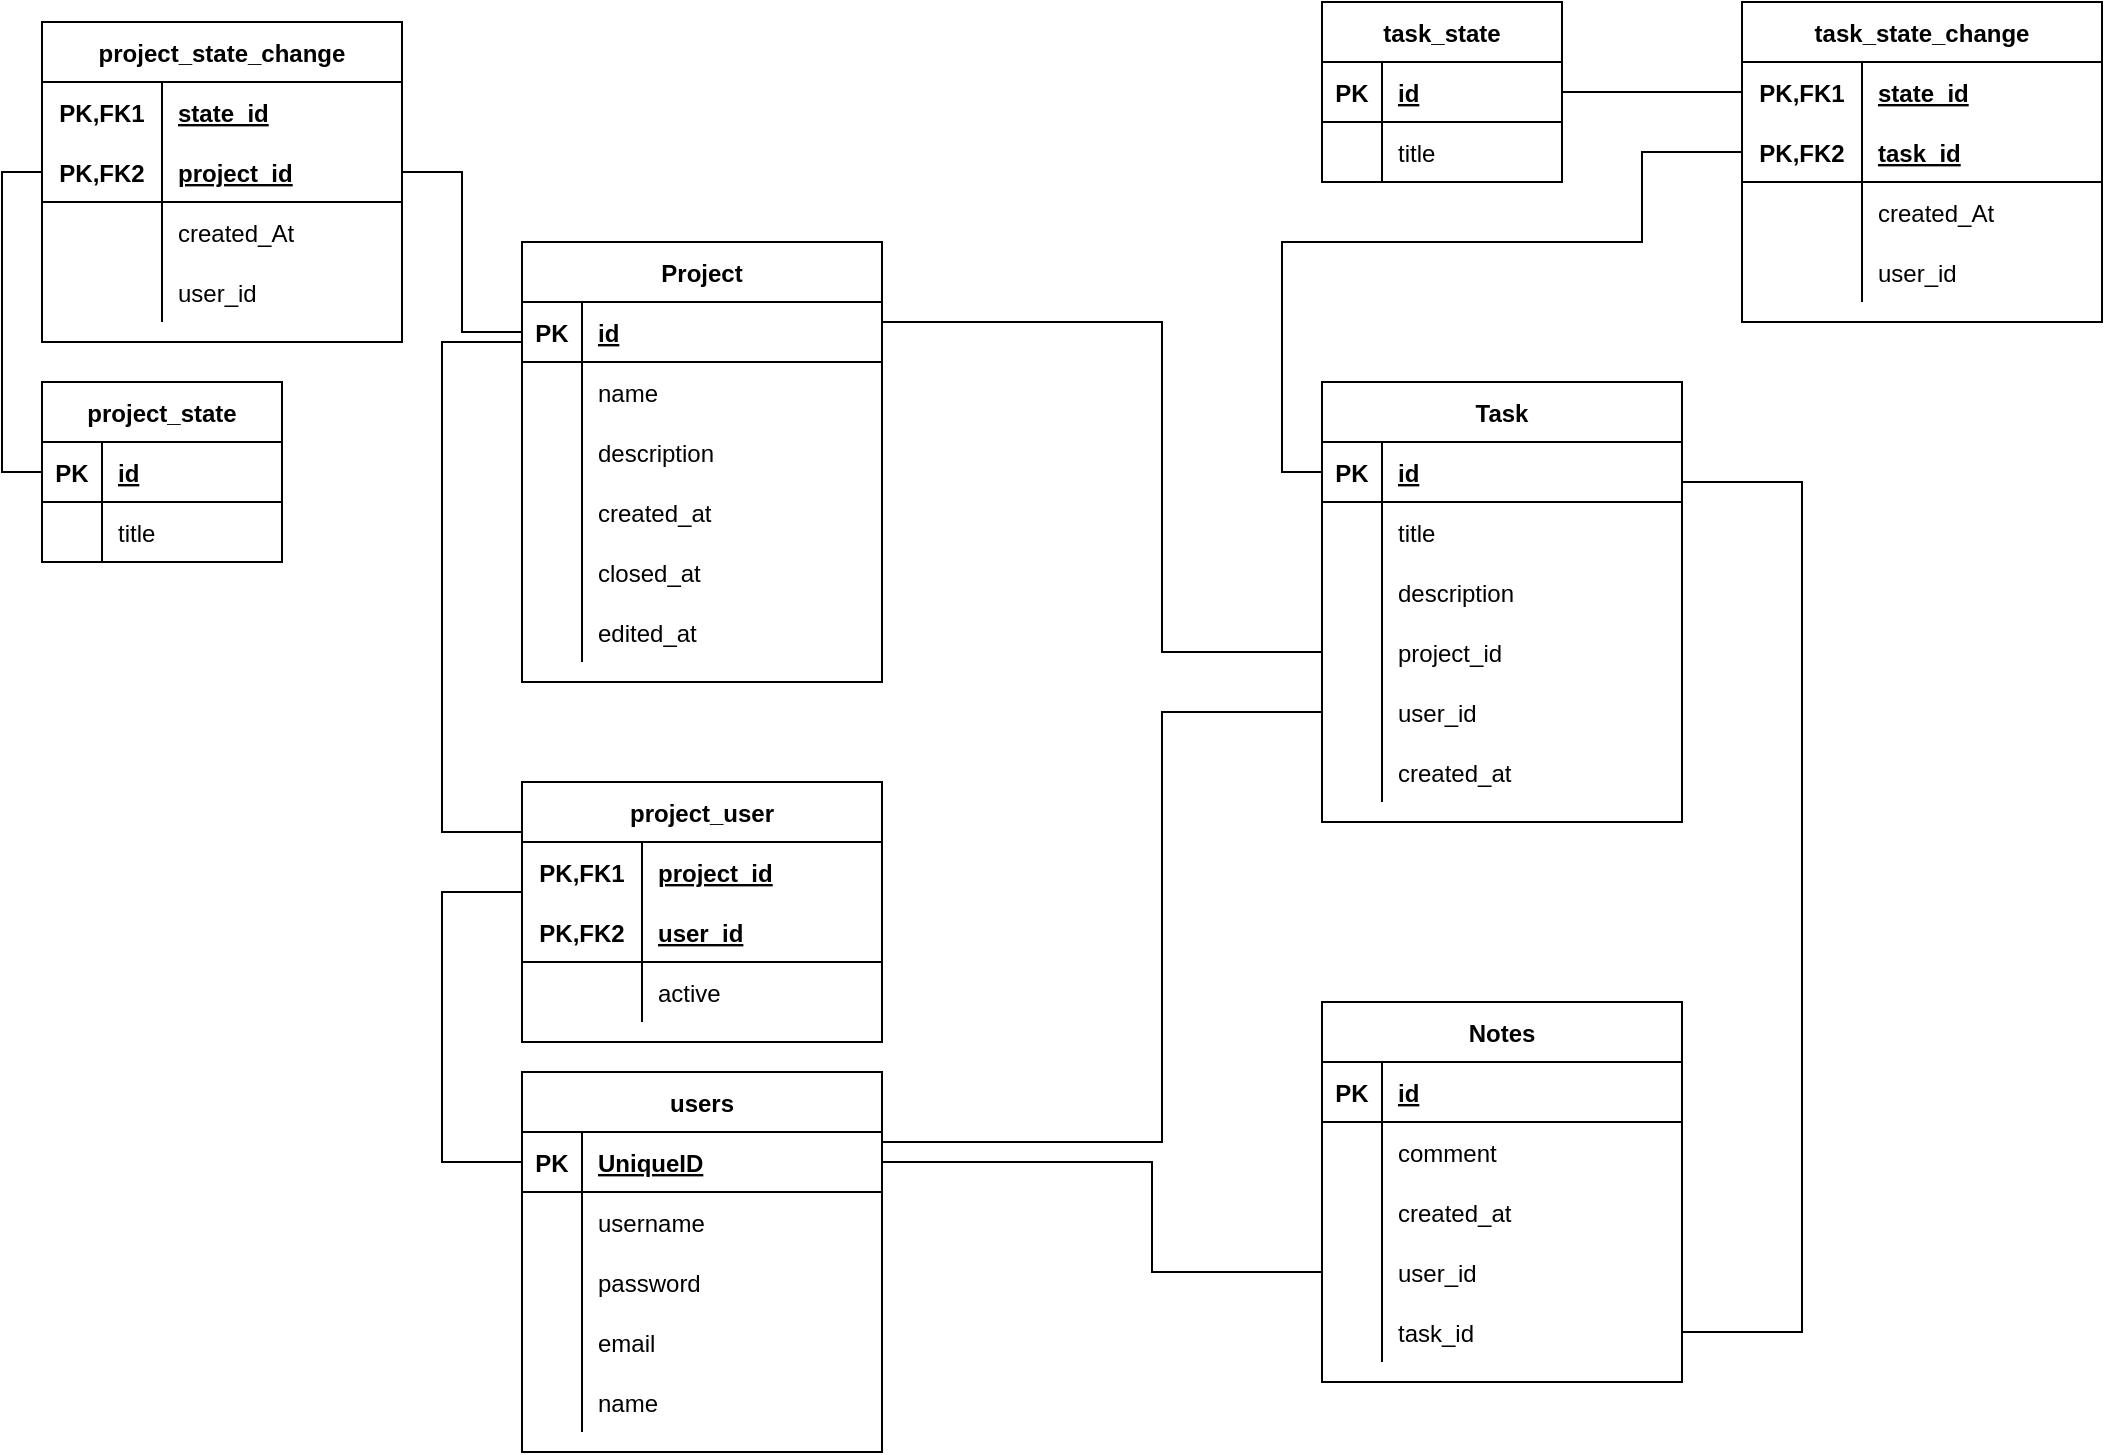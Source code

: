 <mxfile version="16.5.6" type="device"><diagram name="Page-1" id="e56a1550-8fbb-45ad-956c-1786394a9013"><mxGraphModel dx="868" dy="426" grid="1" gridSize="10" guides="1" tooltips="1" connect="1" arrows="1" fold="1" page="1" pageScale="1" pageWidth="1100" pageHeight="850" background="none" math="0" shadow="0"><root><mxCell id="0"/><mxCell id="1" parent="0"/><mxCell id="XVaMy9QMcGKkg1xLEDXg-79" style="edgeStyle=orthogonalEdgeStyle;rounded=0;orthogonalLoop=1;jettySize=auto;html=1;exitX=1;exitY=0.25;exitDx=0;exitDy=0;entryX=1;entryY=0.5;entryDx=0;entryDy=0;endArrow=none;endFill=0;" parent="1" source="XVaMy9QMcGKkg1xLEDXg-10" target="XVaMy9QMcGKkg1xLEDXg-57" edge="1"><mxGeometry relative="1" as="geometry"><Array as="points"><mxPoint x="860" y="250"/><mxPoint x="920" y="250"/><mxPoint x="920" y="675"/></Array></mxGeometry></mxCell><mxCell id="XVaMy9QMcGKkg1xLEDXg-10" value="Task" style="shape=table;startSize=30;container=1;collapsible=1;childLayout=tableLayout;fixedRows=1;rowLines=0;fontStyle=1;align=center;resizeLast=1;" parent="1" vertex="1"><mxGeometry x="680" y="200" width="180" height="220" as="geometry"/></mxCell><mxCell id="XVaMy9QMcGKkg1xLEDXg-11" value="" style="shape=tableRow;horizontal=0;startSize=0;swimlaneHead=0;swimlaneBody=0;fillColor=none;collapsible=0;dropTarget=0;points=[[0,0.5],[1,0.5]];portConstraint=eastwest;top=0;left=0;right=0;bottom=1;" parent="XVaMy9QMcGKkg1xLEDXg-10" vertex="1"><mxGeometry y="30" width="180" height="30" as="geometry"/></mxCell><mxCell id="XVaMy9QMcGKkg1xLEDXg-12" value="PK" style="shape=partialRectangle;connectable=0;fillColor=none;top=0;left=0;bottom=0;right=0;fontStyle=1;overflow=hidden;" parent="XVaMy9QMcGKkg1xLEDXg-11" vertex="1"><mxGeometry width="30" height="30" as="geometry"><mxRectangle width="30" height="30" as="alternateBounds"/></mxGeometry></mxCell><mxCell id="XVaMy9QMcGKkg1xLEDXg-13" value="id" style="shape=partialRectangle;connectable=0;fillColor=none;top=0;left=0;bottom=0;right=0;align=left;spacingLeft=6;fontStyle=5;overflow=hidden;" parent="XVaMy9QMcGKkg1xLEDXg-11" vertex="1"><mxGeometry x="30" width="150" height="30" as="geometry"><mxRectangle width="150" height="30" as="alternateBounds"/></mxGeometry></mxCell><mxCell id="XVaMy9QMcGKkg1xLEDXg-14" value="" style="shape=tableRow;horizontal=0;startSize=0;swimlaneHead=0;swimlaneBody=0;fillColor=none;collapsible=0;dropTarget=0;points=[[0,0.5],[1,0.5]];portConstraint=eastwest;top=0;left=0;right=0;bottom=0;" parent="XVaMy9QMcGKkg1xLEDXg-10" vertex="1"><mxGeometry y="60" width="180" height="30" as="geometry"/></mxCell><mxCell id="XVaMy9QMcGKkg1xLEDXg-15" value="" style="shape=partialRectangle;connectable=0;fillColor=none;top=0;left=0;bottom=0;right=0;editable=1;overflow=hidden;" parent="XVaMy9QMcGKkg1xLEDXg-14" vertex="1"><mxGeometry width="30" height="30" as="geometry"><mxRectangle width="30" height="30" as="alternateBounds"/></mxGeometry></mxCell><mxCell id="XVaMy9QMcGKkg1xLEDXg-16" value="title" style="shape=partialRectangle;connectable=0;fillColor=none;top=0;left=0;bottom=0;right=0;align=left;spacingLeft=6;overflow=hidden;" parent="XVaMy9QMcGKkg1xLEDXg-14" vertex="1"><mxGeometry x="30" width="150" height="30" as="geometry"><mxRectangle width="150" height="30" as="alternateBounds"/></mxGeometry></mxCell><mxCell id="XVaMy9QMcGKkg1xLEDXg-17" value="" style="shape=tableRow;horizontal=0;startSize=0;swimlaneHead=0;swimlaneBody=0;fillColor=none;collapsible=0;dropTarget=0;points=[[0,0.5],[1,0.5]];portConstraint=eastwest;top=0;left=0;right=0;bottom=0;" parent="XVaMy9QMcGKkg1xLEDXg-10" vertex="1"><mxGeometry y="90" width="180" height="30" as="geometry"/></mxCell><mxCell id="XVaMy9QMcGKkg1xLEDXg-18" value="" style="shape=partialRectangle;connectable=0;fillColor=none;top=0;left=0;bottom=0;right=0;editable=1;overflow=hidden;" parent="XVaMy9QMcGKkg1xLEDXg-17" vertex="1"><mxGeometry width="30" height="30" as="geometry"><mxRectangle width="30" height="30" as="alternateBounds"/></mxGeometry></mxCell><mxCell id="XVaMy9QMcGKkg1xLEDXg-19" value="description" style="shape=partialRectangle;connectable=0;fillColor=none;top=0;left=0;bottom=0;right=0;align=left;spacingLeft=6;overflow=hidden;" parent="XVaMy9QMcGKkg1xLEDXg-17" vertex="1"><mxGeometry x="30" width="150" height="30" as="geometry"><mxRectangle width="150" height="30" as="alternateBounds"/></mxGeometry></mxCell><mxCell id="XVaMy9QMcGKkg1xLEDXg-98" value="" style="shape=tableRow;horizontal=0;startSize=0;swimlaneHead=0;swimlaneBody=0;fillColor=none;collapsible=0;dropTarget=0;points=[[0,0.5],[1,0.5]];portConstraint=eastwest;top=0;left=0;right=0;bottom=0;" parent="XVaMy9QMcGKkg1xLEDXg-10" vertex="1"><mxGeometry y="120" width="180" height="30" as="geometry"/></mxCell><mxCell id="XVaMy9QMcGKkg1xLEDXg-99" value="" style="shape=partialRectangle;connectable=0;fillColor=none;top=0;left=0;bottom=0;right=0;editable=1;overflow=hidden;" parent="XVaMy9QMcGKkg1xLEDXg-98" vertex="1"><mxGeometry width="30" height="30" as="geometry"><mxRectangle width="30" height="30" as="alternateBounds"/></mxGeometry></mxCell><mxCell id="XVaMy9QMcGKkg1xLEDXg-100" value="project_id" style="shape=partialRectangle;connectable=0;fillColor=none;top=0;left=0;bottom=0;right=0;align=left;spacingLeft=6;overflow=hidden;" parent="XVaMy9QMcGKkg1xLEDXg-98" vertex="1"><mxGeometry x="30" width="150" height="30" as="geometry"><mxRectangle width="150" height="30" as="alternateBounds"/></mxGeometry></mxCell><mxCell id="XVaMy9QMcGKkg1xLEDXg-23" value="" style="shape=tableRow;horizontal=0;startSize=0;swimlaneHead=0;swimlaneBody=0;fillColor=none;collapsible=0;dropTarget=0;points=[[0,0.5],[1,0.5]];portConstraint=eastwest;top=0;left=0;right=0;bottom=0;" parent="XVaMy9QMcGKkg1xLEDXg-10" vertex="1"><mxGeometry y="150" width="180" height="30" as="geometry"/></mxCell><mxCell id="XVaMy9QMcGKkg1xLEDXg-24" value="" style="shape=partialRectangle;connectable=0;fillColor=none;top=0;left=0;bottom=0;right=0;editable=1;overflow=hidden;" parent="XVaMy9QMcGKkg1xLEDXg-23" vertex="1"><mxGeometry width="30" height="30" as="geometry"><mxRectangle width="30" height="30" as="alternateBounds"/></mxGeometry></mxCell><mxCell id="XVaMy9QMcGKkg1xLEDXg-25" value="user_id" style="shape=partialRectangle;connectable=0;fillColor=none;top=0;left=0;bottom=0;right=0;align=left;spacingLeft=6;overflow=hidden;" parent="XVaMy9QMcGKkg1xLEDXg-23" vertex="1"><mxGeometry x="30" width="150" height="30" as="geometry"><mxRectangle width="150" height="30" as="alternateBounds"/></mxGeometry></mxCell><mxCell id="XVaMy9QMcGKkg1xLEDXg-20" value="" style="shape=tableRow;horizontal=0;startSize=0;swimlaneHead=0;swimlaneBody=0;fillColor=none;collapsible=0;dropTarget=0;points=[[0,0.5],[1,0.5]];portConstraint=eastwest;top=0;left=0;right=0;bottom=0;" parent="XVaMy9QMcGKkg1xLEDXg-10" vertex="1"><mxGeometry y="180" width="180" height="30" as="geometry"/></mxCell><mxCell id="XVaMy9QMcGKkg1xLEDXg-21" value="" style="shape=partialRectangle;connectable=0;fillColor=none;top=0;left=0;bottom=0;right=0;editable=1;overflow=hidden;" parent="XVaMy9QMcGKkg1xLEDXg-20" vertex="1"><mxGeometry width="30" height="30" as="geometry"><mxRectangle width="30" height="30" as="alternateBounds"/></mxGeometry></mxCell><mxCell id="XVaMy9QMcGKkg1xLEDXg-22" value="created_at" style="shape=partialRectangle;connectable=0;fillColor=none;top=0;left=0;bottom=0;right=0;align=left;spacingLeft=6;overflow=hidden;" parent="XVaMy9QMcGKkg1xLEDXg-20" vertex="1"><mxGeometry x="30" width="150" height="30" as="geometry"><mxRectangle width="150" height="30" as="alternateBounds"/></mxGeometry></mxCell><mxCell id="XVaMy9QMcGKkg1xLEDXg-29" value="Notes" style="shape=table;startSize=30;container=1;collapsible=1;childLayout=tableLayout;fixedRows=1;rowLines=0;fontStyle=1;align=center;resizeLast=1;" parent="1" vertex="1"><mxGeometry x="680" y="510" width="180" height="190" as="geometry"/></mxCell><mxCell id="XVaMy9QMcGKkg1xLEDXg-30" value="" style="shape=tableRow;horizontal=0;startSize=0;swimlaneHead=0;swimlaneBody=0;fillColor=none;collapsible=0;dropTarget=0;points=[[0,0.5],[1,0.5]];portConstraint=eastwest;top=0;left=0;right=0;bottom=1;" parent="XVaMy9QMcGKkg1xLEDXg-29" vertex="1"><mxGeometry y="30" width="180" height="30" as="geometry"/></mxCell><mxCell id="XVaMy9QMcGKkg1xLEDXg-31" value="PK" style="shape=partialRectangle;connectable=0;fillColor=none;top=0;left=0;bottom=0;right=0;fontStyle=1;overflow=hidden;" parent="XVaMy9QMcGKkg1xLEDXg-30" vertex="1"><mxGeometry width="30" height="30" as="geometry"><mxRectangle width="30" height="30" as="alternateBounds"/></mxGeometry></mxCell><mxCell id="XVaMy9QMcGKkg1xLEDXg-32" value="id" style="shape=partialRectangle;connectable=0;fillColor=none;top=0;left=0;bottom=0;right=0;align=left;spacingLeft=6;fontStyle=5;overflow=hidden;" parent="XVaMy9QMcGKkg1xLEDXg-30" vertex="1"><mxGeometry x="30" width="150" height="30" as="geometry"><mxRectangle width="150" height="30" as="alternateBounds"/></mxGeometry></mxCell><mxCell id="XVaMy9QMcGKkg1xLEDXg-33" value="" style="shape=tableRow;horizontal=0;startSize=0;swimlaneHead=0;swimlaneBody=0;fillColor=none;collapsible=0;dropTarget=0;points=[[0,0.5],[1,0.5]];portConstraint=eastwest;top=0;left=0;right=0;bottom=0;" parent="XVaMy9QMcGKkg1xLEDXg-29" vertex="1"><mxGeometry y="60" width="180" height="30" as="geometry"/></mxCell><mxCell id="XVaMy9QMcGKkg1xLEDXg-34" value="" style="shape=partialRectangle;connectable=0;fillColor=none;top=0;left=0;bottom=0;right=0;editable=1;overflow=hidden;" parent="XVaMy9QMcGKkg1xLEDXg-33" vertex="1"><mxGeometry width="30" height="30" as="geometry"><mxRectangle width="30" height="30" as="alternateBounds"/></mxGeometry></mxCell><mxCell id="XVaMy9QMcGKkg1xLEDXg-35" value="comment" style="shape=partialRectangle;connectable=0;fillColor=none;top=0;left=0;bottom=0;right=0;align=left;spacingLeft=6;overflow=hidden;" parent="XVaMy9QMcGKkg1xLEDXg-33" vertex="1"><mxGeometry x="30" width="150" height="30" as="geometry"><mxRectangle width="150" height="30" as="alternateBounds"/></mxGeometry></mxCell><mxCell id="XVaMy9QMcGKkg1xLEDXg-36" value="" style="shape=tableRow;horizontal=0;startSize=0;swimlaneHead=0;swimlaneBody=0;fillColor=none;collapsible=0;dropTarget=0;points=[[0,0.5],[1,0.5]];portConstraint=eastwest;top=0;left=0;right=0;bottom=0;" parent="XVaMy9QMcGKkg1xLEDXg-29" vertex="1"><mxGeometry y="90" width="180" height="30" as="geometry"/></mxCell><mxCell id="XVaMy9QMcGKkg1xLEDXg-37" value="" style="shape=partialRectangle;connectable=0;fillColor=none;top=0;left=0;bottom=0;right=0;editable=1;overflow=hidden;" parent="XVaMy9QMcGKkg1xLEDXg-36" vertex="1"><mxGeometry width="30" height="30" as="geometry"><mxRectangle width="30" height="30" as="alternateBounds"/></mxGeometry></mxCell><mxCell id="XVaMy9QMcGKkg1xLEDXg-38" value="created_at" style="shape=partialRectangle;connectable=0;fillColor=none;top=0;left=0;bottom=0;right=0;align=left;spacingLeft=6;overflow=hidden;" parent="XVaMy9QMcGKkg1xLEDXg-36" vertex="1"><mxGeometry x="30" width="150" height="30" as="geometry"><mxRectangle width="150" height="30" as="alternateBounds"/></mxGeometry></mxCell><mxCell id="XVaMy9QMcGKkg1xLEDXg-39" value="" style="shape=tableRow;horizontal=0;startSize=0;swimlaneHead=0;swimlaneBody=0;fillColor=none;collapsible=0;dropTarget=0;points=[[0,0.5],[1,0.5]];portConstraint=eastwest;top=0;left=0;right=0;bottom=0;" parent="XVaMy9QMcGKkg1xLEDXg-29" vertex="1"><mxGeometry y="120" width="180" height="30" as="geometry"/></mxCell><mxCell id="XVaMy9QMcGKkg1xLEDXg-40" value="" style="shape=partialRectangle;connectable=0;fillColor=none;top=0;left=0;bottom=0;right=0;editable=1;overflow=hidden;" parent="XVaMy9QMcGKkg1xLEDXg-39" vertex="1"><mxGeometry width="30" height="30" as="geometry"><mxRectangle width="30" height="30" as="alternateBounds"/></mxGeometry></mxCell><mxCell id="XVaMy9QMcGKkg1xLEDXg-41" value="user_id" style="shape=partialRectangle;connectable=0;fillColor=none;top=0;left=0;bottom=0;right=0;align=left;spacingLeft=6;overflow=hidden;" parent="XVaMy9QMcGKkg1xLEDXg-39" vertex="1"><mxGeometry x="30" width="150" height="30" as="geometry"><mxRectangle width="150" height="30" as="alternateBounds"/></mxGeometry></mxCell><mxCell id="XVaMy9QMcGKkg1xLEDXg-57" value="" style="shape=tableRow;horizontal=0;startSize=0;swimlaneHead=0;swimlaneBody=0;fillColor=none;collapsible=0;dropTarget=0;points=[[0,0.5],[1,0.5]];portConstraint=eastwest;top=0;left=0;right=0;bottom=0;" parent="XVaMy9QMcGKkg1xLEDXg-29" vertex="1"><mxGeometry y="150" width="180" height="30" as="geometry"/></mxCell><mxCell id="XVaMy9QMcGKkg1xLEDXg-58" value="" style="shape=partialRectangle;connectable=0;fillColor=none;top=0;left=0;bottom=0;right=0;editable=1;overflow=hidden;" parent="XVaMy9QMcGKkg1xLEDXg-57" vertex="1"><mxGeometry width="30" height="30" as="geometry"><mxRectangle width="30" height="30" as="alternateBounds"/></mxGeometry></mxCell><mxCell id="XVaMy9QMcGKkg1xLEDXg-59" value="task_id" style="shape=partialRectangle;connectable=0;fillColor=none;top=0;left=0;bottom=0;right=0;align=left;spacingLeft=6;overflow=hidden;" parent="XVaMy9QMcGKkg1xLEDXg-57" vertex="1"><mxGeometry x="30" width="150" height="30" as="geometry"><mxRectangle width="150" height="30" as="alternateBounds"/></mxGeometry></mxCell><mxCell id="XVaMy9QMcGKkg1xLEDXg-61" value="users" style="shape=table;startSize=30;container=1;collapsible=1;childLayout=tableLayout;fixedRows=1;rowLines=0;fontStyle=1;align=center;resizeLast=1;" parent="1" vertex="1"><mxGeometry x="280" y="545" width="180" height="190" as="geometry"/></mxCell><mxCell id="XVaMy9QMcGKkg1xLEDXg-62" value="" style="shape=tableRow;horizontal=0;startSize=0;swimlaneHead=0;swimlaneBody=0;fillColor=none;collapsible=0;dropTarget=0;points=[[0,0.5],[1,0.5]];portConstraint=eastwest;top=0;left=0;right=0;bottom=1;" parent="XVaMy9QMcGKkg1xLEDXg-61" vertex="1"><mxGeometry y="30" width="180" height="30" as="geometry"/></mxCell><mxCell id="XVaMy9QMcGKkg1xLEDXg-63" value="PK" style="shape=partialRectangle;connectable=0;fillColor=none;top=0;left=0;bottom=0;right=0;fontStyle=1;overflow=hidden;" parent="XVaMy9QMcGKkg1xLEDXg-62" vertex="1"><mxGeometry width="30" height="30" as="geometry"><mxRectangle width="30" height="30" as="alternateBounds"/></mxGeometry></mxCell><mxCell id="XVaMy9QMcGKkg1xLEDXg-64" value="UniqueID" style="shape=partialRectangle;connectable=0;fillColor=none;top=0;left=0;bottom=0;right=0;align=left;spacingLeft=6;fontStyle=5;overflow=hidden;" parent="XVaMy9QMcGKkg1xLEDXg-62" vertex="1"><mxGeometry x="30" width="150" height="30" as="geometry"><mxRectangle width="150" height="30" as="alternateBounds"/></mxGeometry></mxCell><mxCell id="XVaMy9QMcGKkg1xLEDXg-65" value="" style="shape=tableRow;horizontal=0;startSize=0;swimlaneHead=0;swimlaneBody=0;fillColor=none;collapsible=0;dropTarget=0;points=[[0,0.5],[1,0.5]];portConstraint=eastwest;top=0;left=0;right=0;bottom=0;" parent="XVaMy9QMcGKkg1xLEDXg-61" vertex="1"><mxGeometry y="60" width="180" height="30" as="geometry"/></mxCell><mxCell id="XVaMy9QMcGKkg1xLEDXg-66" value="" style="shape=partialRectangle;connectable=0;fillColor=none;top=0;left=0;bottom=0;right=0;editable=1;overflow=hidden;" parent="XVaMy9QMcGKkg1xLEDXg-65" vertex="1"><mxGeometry width="30" height="30" as="geometry"><mxRectangle width="30" height="30" as="alternateBounds"/></mxGeometry></mxCell><mxCell id="XVaMy9QMcGKkg1xLEDXg-67" value="username" style="shape=partialRectangle;connectable=0;fillColor=none;top=0;left=0;bottom=0;right=0;align=left;spacingLeft=6;overflow=hidden;" parent="XVaMy9QMcGKkg1xLEDXg-65" vertex="1"><mxGeometry x="30" width="150" height="30" as="geometry"><mxRectangle width="150" height="30" as="alternateBounds"/></mxGeometry></mxCell><mxCell id="XVaMy9QMcGKkg1xLEDXg-68" value="" style="shape=tableRow;horizontal=0;startSize=0;swimlaneHead=0;swimlaneBody=0;fillColor=none;collapsible=0;dropTarget=0;points=[[0,0.5],[1,0.5]];portConstraint=eastwest;top=0;left=0;right=0;bottom=0;" parent="XVaMy9QMcGKkg1xLEDXg-61" vertex="1"><mxGeometry y="90" width="180" height="30" as="geometry"/></mxCell><mxCell id="XVaMy9QMcGKkg1xLEDXg-69" value="" style="shape=partialRectangle;connectable=0;fillColor=none;top=0;left=0;bottom=0;right=0;editable=1;overflow=hidden;" parent="XVaMy9QMcGKkg1xLEDXg-68" vertex="1"><mxGeometry width="30" height="30" as="geometry"><mxRectangle width="30" height="30" as="alternateBounds"/></mxGeometry></mxCell><mxCell id="XVaMy9QMcGKkg1xLEDXg-70" value="password" style="shape=partialRectangle;connectable=0;fillColor=none;top=0;left=0;bottom=0;right=0;align=left;spacingLeft=6;overflow=hidden;" parent="XVaMy9QMcGKkg1xLEDXg-68" vertex="1"><mxGeometry x="30" width="150" height="30" as="geometry"><mxRectangle width="150" height="30" as="alternateBounds"/></mxGeometry></mxCell><mxCell id="XVaMy9QMcGKkg1xLEDXg-74" value="" style="shape=tableRow;horizontal=0;startSize=0;swimlaneHead=0;swimlaneBody=0;fillColor=none;collapsible=0;dropTarget=0;points=[[0,0.5],[1,0.5]];portConstraint=eastwest;top=0;left=0;right=0;bottom=0;" parent="XVaMy9QMcGKkg1xLEDXg-61" vertex="1"><mxGeometry y="120" width="180" height="30" as="geometry"/></mxCell><mxCell id="XVaMy9QMcGKkg1xLEDXg-75" value="" style="shape=partialRectangle;connectable=0;fillColor=none;top=0;left=0;bottom=0;right=0;editable=1;overflow=hidden;" parent="XVaMy9QMcGKkg1xLEDXg-74" vertex="1"><mxGeometry width="30" height="30" as="geometry"><mxRectangle width="30" height="30" as="alternateBounds"/></mxGeometry></mxCell><mxCell id="XVaMy9QMcGKkg1xLEDXg-76" value="email" style="shape=partialRectangle;connectable=0;fillColor=none;top=0;left=0;bottom=0;right=0;align=left;spacingLeft=6;overflow=hidden;" parent="XVaMy9QMcGKkg1xLEDXg-74" vertex="1"><mxGeometry x="30" width="150" height="30" as="geometry"><mxRectangle width="150" height="30" as="alternateBounds"/></mxGeometry></mxCell><mxCell id="XVaMy9QMcGKkg1xLEDXg-71" value="" style="shape=tableRow;horizontal=0;startSize=0;swimlaneHead=0;swimlaneBody=0;fillColor=none;collapsible=0;dropTarget=0;points=[[0,0.5],[1,0.5]];portConstraint=eastwest;top=0;left=0;right=0;bottom=0;" parent="XVaMy9QMcGKkg1xLEDXg-61" vertex="1"><mxGeometry y="150" width="180" height="30" as="geometry"/></mxCell><mxCell id="XVaMy9QMcGKkg1xLEDXg-72" value="" style="shape=partialRectangle;connectable=0;fillColor=none;top=0;left=0;bottom=0;right=0;editable=1;overflow=hidden;" parent="XVaMy9QMcGKkg1xLEDXg-71" vertex="1"><mxGeometry width="30" height="30" as="geometry"><mxRectangle width="30" height="30" as="alternateBounds"/></mxGeometry></mxCell><mxCell id="XVaMy9QMcGKkg1xLEDXg-73" value="name" style="shape=partialRectangle;connectable=0;fillColor=none;top=0;left=0;bottom=0;right=0;align=left;spacingLeft=6;overflow=hidden;" parent="XVaMy9QMcGKkg1xLEDXg-71" vertex="1"><mxGeometry x="30" width="150" height="30" as="geometry"><mxRectangle width="150" height="30" as="alternateBounds"/></mxGeometry></mxCell><mxCell id="XVaMy9QMcGKkg1xLEDXg-82" style="edgeStyle=orthogonalEdgeStyle;rounded=0;orthogonalLoop=1;jettySize=auto;html=1;exitX=1;exitY=0.5;exitDx=0;exitDy=0;entryX=0;entryY=0.5;entryDx=0;entryDy=0;endArrow=none;endFill=0;" parent="1" source="XVaMy9QMcGKkg1xLEDXg-62" target="XVaMy9QMcGKkg1xLEDXg-39" edge="1"><mxGeometry relative="1" as="geometry"><Array as="points"><mxPoint x="595" y="590"/><mxPoint x="595" y="645"/></Array></mxGeometry></mxCell><mxCell id="XVaMy9QMcGKkg1xLEDXg-84" style="edgeStyle=orthogonalEdgeStyle;rounded=0;orthogonalLoop=1;jettySize=auto;html=1;exitX=1;exitY=0.5;exitDx=0;exitDy=0;entryX=0;entryY=0.5;entryDx=0;entryDy=0;endArrow=none;endFill=0;" parent="1" source="XVaMy9QMcGKkg1xLEDXg-62" target="XVaMy9QMcGKkg1xLEDXg-23" edge="1"><mxGeometry relative="1" as="geometry"><Array as="points"><mxPoint x="460" y="580"/><mxPoint x="600" y="580"/><mxPoint x="600" y="365"/></Array></mxGeometry></mxCell><mxCell id="XVaMy9QMcGKkg1xLEDXg-101" style="edgeStyle=orthogonalEdgeStyle;rounded=0;orthogonalLoop=1;jettySize=auto;html=1;exitX=1;exitY=0.25;exitDx=0;exitDy=0;entryX=0;entryY=0.5;entryDx=0;entryDy=0;endArrow=none;endFill=0;" parent="1" source="XVaMy9QMcGKkg1xLEDXg-85" target="XVaMy9QMcGKkg1xLEDXg-98" edge="1"><mxGeometry relative="1" as="geometry"><Array as="points"><mxPoint x="600" y="170"/><mxPoint x="600" y="335"/></Array></mxGeometry></mxCell><mxCell id="XVaMy9QMcGKkg1xLEDXg-85" value="Project" style="shape=table;startSize=30;container=1;collapsible=1;childLayout=tableLayout;fixedRows=1;rowLines=0;fontStyle=1;align=center;resizeLast=1;" parent="1" vertex="1"><mxGeometry x="280" y="130" width="180" height="220" as="geometry"/></mxCell><mxCell id="XVaMy9QMcGKkg1xLEDXg-86" value="" style="shape=tableRow;horizontal=0;startSize=0;swimlaneHead=0;swimlaneBody=0;fillColor=none;collapsible=0;dropTarget=0;points=[[0,0.5],[1,0.5]];portConstraint=eastwest;top=0;left=0;right=0;bottom=1;" parent="XVaMy9QMcGKkg1xLEDXg-85" vertex="1"><mxGeometry y="30" width="180" height="30" as="geometry"/></mxCell><mxCell id="XVaMy9QMcGKkg1xLEDXg-87" value="PK" style="shape=partialRectangle;connectable=0;fillColor=none;top=0;left=0;bottom=0;right=0;fontStyle=1;overflow=hidden;" parent="XVaMy9QMcGKkg1xLEDXg-86" vertex="1"><mxGeometry width="30" height="30" as="geometry"><mxRectangle width="30" height="30" as="alternateBounds"/></mxGeometry></mxCell><mxCell id="XVaMy9QMcGKkg1xLEDXg-88" value="id" style="shape=partialRectangle;connectable=0;fillColor=none;top=0;left=0;bottom=0;right=0;align=left;spacingLeft=6;fontStyle=5;overflow=hidden;" parent="XVaMy9QMcGKkg1xLEDXg-86" vertex="1"><mxGeometry x="30" width="150" height="30" as="geometry"><mxRectangle width="150" height="30" as="alternateBounds"/></mxGeometry></mxCell><mxCell id="XVaMy9QMcGKkg1xLEDXg-89" value="" style="shape=tableRow;horizontal=0;startSize=0;swimlaneHead=0;swimlaneBody=0;fillColor=none;collapsible=0;dropTarget=0;points=[[0,0.5],[1,0.5]];portConstraint=eastwest;top=0;left=0;right=0;bottom=0;" parent="XVaMy9QMcGKkg1xLEDXg-85" vertex="1"><mxGeometry y="60" width="180" height="30" as="geometry"/></mxCell><mxCell id="XVaMy9QMcGKkg1xLEDXg-90" value="" style="shape=partialRectangle;connectable=0;fillColor=none;top=0;left=0;bottom=0;right=0;editable=1;overflow=hidden;" parent="XVaMy9QMcGKkg1xLEDXg-89" vertex="1"><mxGeometry width="30" height="30" as="geometry"><mxRectangle width="30" height="30" as="alternateBounds"/></mxGeometry></mxCell><mxCell id="XVaMy9QMcGKkg1xLEDXg-91" value="name" style="shape=partialRectangle;connectable=0;fillColor=none;top=0;left=0;bottom=0;right=0;align=left;spacingLeft=6;overflow=hidden;" parent="XVaMy9QMcGKkg1xLEDXg-89" vertex="1"><mxGeometry x="30" width="150" height="30" as="geometry"><mxRectangle width="150" height="30" as="alternateBounds"/></mxGeometry></mxCell><mxCell id="XVaMy9QMcGKkg1xLEDXg-92" value="" style="shape=tableRow;horizontal=0;startSize=0;swimlaneHead=0;swimlaneBody=0;fillColor=none;collapsible=0;dropTarget=0;points=[[0,0.5],[1,0.5]];portConstraint=eastwest;top=0;left=0;right=0;bottom=0;" parent="XVaMy9QMcGKkg1xLEDXg-85" vertex="1"><mxGeometry y="90" width="180" height="30" as="geometry"/></mxCell><mxCell id="XVaMy9QMcGKkg1xLEDXg-93" value="" style="shape=partialRectangle;connectable=0;fillColor=none;top=0;left=0;bottom=0;right=0;editable=1;overflow=hidden;" parent="XVaMy9QMcGKkg1xLEDXg-92" vertex="1"><mxGeometry width="30" height="30" as="geometry"><mxRectangle width="30" height="30" as="alternateBounds"/></mxGeometry></mxCell><mxCell id="XVaMy9QMcGKkg1xLEDXg-94" value="description" style="shape=partialRectangle;connectable=0;fillColor=none;top=0;left=0;bottom=0;right=0;align=left;spacingLeft=6;overflow=hidden;" parent="XVaMy9QMcGKkg1xLEDXg-92" vertex="1"><mxGeometry x="30" width="150" height="30" as="geometry"><mxRectangle width="150" height="30" as="alternateBounds"/></mxGeometry></mxCell><mxCell id="XVaMy9QMcGKkg1xLEDXg-132" value="" style="shape=tableRow;horizontal=0;startSize=0;swimlaneHead=0;swimlaneBody=0;fillColor=none;collapsible=0;dropTarget=0;points=[[0,0.5],[1,0.5]];portConstraint=eastwest;top=0;left=0;right=0;bottom=0;" parent="XVaMy9QMcGKkg1xLEDXg-85" vertex="1"><mxGeometry y="120" width="180" height="30" as="geometry"/></mxCell><mxCell id="XVaMy9QMcGKkg1xLEDXg-133" value="" style="shape=partialRectangle;connectable=0;fillColor=none;top=0;left=0;bottom=0;right=0;editable=1;overflow=hidden;" parent="XVaMy9QMcGKkg1xLEDXg-132" vertex="1"><mxGeometry width="30" height="30" as="geometry"><mxRectangle width="30" height="30" as="alternateBounds"/></mxGeometry></mxCell><mxCell id="XVaMy9QMcGKkg1xLEDXg-134" value="created_at" style="shape=partialRectangle;connectable=0;fillColor=none;top=0;left=0;bottom=0;right=0;align=left;spacingLeft=6;overflow=hidden;" parent="XVaMy9QMcGKkg1xLEDXg-132" vertex="1"><mxGeometry x="30" width="150" height="30" as="geometry"><mxRectangle width="150" height="30" as="alternateBounds"/></mxGeometry></mxCell><mxCell id="XVaMy9QMcGKkg1xLEDXg-135" value="" style="shape=tableRow;horizontal=0;startSize=0;swimlaneHead=0;swimlaneBody=0;fillColor=none;collapsible=0;dropTarget=0;points=[[0,0.5],[1,0.5]];portConstraint=eastwest;top=0;left=0;right=0;bottom=0;" parent="XVaMy9QMcGKkg1xLEDXg-85" vertex="1"><mxGeometry y="150" width="180" height="30" as="geometry"/></mxCell><mxCell id="XVaMy9QMcGKkg1xLEDXg-136" value="" style="shape=partialRectangle;connectable=0;fillColor=none;top=0;left=0;bottom=0;right=0;editable=1;overflow=hidden;" parent="XVaMy9QMcGKkg1xLEDXg-135" vertex="1"><mxGeometry width="30" height="30" as="geometry"><mxRectangle width="30" height="30" as="alternateBounds"/></mxGeometry></mxCell><mxCell id="XVaMy9QMcGKkg1xLEDXg-137" value="closed_at" style="shape=partialRectangle;connectable=0;fillColor=none;top=0;left=0;bottom=0;right=0;align=left;spacingLeft=6;overflow=hidden;" parent="XVaMy9QMcGKkg1xLEDXg-135" vertex="1"><mxGeometry x="30" width="150" height="30" as="geometry"><mxRectangle width="150" height="30" as="alternateBounds"/></mxGeometry></mxCell><mxCell id="XVaMy9QMcGKkg1xLEDXg-95" value="" style="shape=tableRow;horizontal=0;startSize=0;swimlaneHead=0;swimlaneBody=0;fillColor=none;collapsible=0;dropTarget=0;points=[[0,0.5],[1,0.5]];portConstraint=eastwest;top=0;left=0;right=0;bottom=0;" parent="XVaMy9QMcGKkg1xLEDXg-85" vertex="1"><mxGeometry y="180" width="180" height="30" as="geometry"/></mxCell><mxCell id="XVaMy9QMcGKkg1xLEDXg-96" value="" style="shape=partialRectangle;connectable=0;fillColor=none;top=0;left=0;bottom=0;right=0;editable=1;overflow=hidden;" parent="XVaMy9QMcGKkg1xLEDXg-95" vertex="1"><mxGeometry width="30" height="30" as="geometry"><mxRectangle width="30" height="30" as="alternateBounds"/></mxGeometry></mxCell><mxCell id="XVaMy9QMcGKkg1xLEDXg-97" value="edited_at" style="shape=partialRectangle;connectable=0;fillColor=none;top=0;left=0;bottom=0;right=0;align=left;spacingLeft=6;overflow=hidden;" parent="XVaMy9QMcGKkg1xLEDXg-95" vertex="1"><mxGeometry x="30" width="150" height="30" as="geometry"><mxRectangle width="150" height="30" as="alternateBounds"/></mxGeometry></mxCell><mxCell id="XVaMy9QMcGKkg1xLEDXg-102" value="project_user" style="shape=table;startSize=30;container=1;collapsible=1;childLayout=tableLayout;fixedRows=1;rowLines=0;fontStyle=1;align=center;resizeLast=1;" parent="1" vertex="1"><mxGeometry x="280" y="400" width="180" height="130" as="geometry"/></mxCell><mxCell id="XVaMy9QMcGKkg1xLEDXg-103" value="" style="shape=tableRow;horizontal=0;startSize=0;swimlaneHead=0;swimlaneBody=0;fillColor=none;collapsible=0;dropTarget=0;points=[[0,0.5],[1,0.5]];portConstraint=eastwest;top=0;left=0;right=0;bottom=0;" parent="XVaMy9QMcGKkg1xLEDXg-102" vertex="1"><mxGeometry y="30" width="180" height="30" as="geometry"/></mxCell><mxCell id="XVaMy9QMcGKkg1xLEDXg-104" value="PK,FK1" style="shape=partialRectangle;connectable=0;fillColor=none;top=0;left=0;bottom=0;right=0;fontStyle=1;overflow=hidden;" parent="XVaMy9QMcGKkg1xLEDXg-103" vertex="1"><mxGeometry width="60" height="30" as="geometry"><mxRectangle width="60" height="30" as="alternateBounds"/></mxGeometry></mxCell><mxCell id="XVaMy9QMcGKkg1xLEDXg-105" value="project_id" style="shape=partialRectangle;connectable=0;fillColor=none;top=0;left=0;bottom=0;right=0;align=left;spacingLeft=6;fontStyle=5;overflow=hidden;" parent="XVaMy9QMcGKkg1xLEDXg-103" vertex="1"><mxGeometry x="60" width="120" height="30" as="geometry"><mxRectangle width="120" height="30" as="alternateBounds"/></mxGeometry></mxCell><mxCell id="XVaMy9QMcGKkg1xLEDXg-106" value="" style="shape=tableRow;horizontal=0;startSize=0;swimlaneHead=0;swimlaneBody=0;fillColor=none;collapsible=0;dropTarget=0;points=[[0,0.5],[1,0.5]];portConstraint=eastwest;top=0;left=0;right=0;bottom=1;" parent="XVaMy9QMcGKkg1xLEDXg-102" vertex="1"><mxGeometry y="60" width="180" height="30" as="geometry"/></mxCell><mxCell id="XVaMy9QMcGKkg1xLEDXg-107" value="PK,FK2" style="shape=partialRectangle;connectable=0;fillColor=none;top=0;left=0;bottom=0;right=0;fontStyle=1;overflow=hidden;" parent="XVaMy9QMcGKkg1xLEDXg-106" vertex="1"><mxGeometry width="60" height="30" as="geometry"><mxRectangle width="60" height="30" as="alternateBounds"/></mxGeometry></mxCell><mxCell id="XVaMy9QMcGKkg1xLEDXg-108" value="user_id" style="shape=partialRectangle;connectable=0;fillColor=none;top=0;left=0;bottom=0;right=0;align=left;spacingLeft=6;fontStyle=5;overflow=hidden;" parent="XVaMy9QMcGKkg1xLEDXg-106" vertex="1"><mxGeometry x="60" width="120" height="30" as="geometry"><mxRectangle width="120" height="30" as="alternateBounds"/></mxGeometry></mxCell><mxCell id="XVaMy9QMcGKkg1xLEDXg-112" value="" style="shape=tableRow;horizontal=0;startSize=0;swimlaneHead=0;swimlaneBody=0;fillColor=none;collapsible=0;dropTarget=0;points=[[0,0.5],[1,0.5]];portConstraint=eastwest;top=0;left=0;right=0;bottom=0;" parent="XVaMy9QMcGKkg1xLEDXg-102" vertex="1"><mxGeometry y="90" width="180" height="30" as="geometry"/></mxCell><mxCell id="XVaMy9QMcGKkg1xLEDXg-113" value="" style="shape=partialRectangle;connectable=0;fillColor=none;top=0;left=0;bottom=0;right=0;editable=1;overflow=hidden;" parent="XVaMy9QMcGKkg1xLEDXg-112" vertex="1"><mxGeometry width="60" height="30" as="geometry"><mxRectangle width="60" height="30" as="alternateBounds"/></mxGeometry></mxCell><mxCell id="XVaMy9QMcGKkg1xLEDXg-114" value="active" style="shape=partialRectangle;connectable=0;fillColor=none;top=0;left=0;bottom=0;right=0;align=left;spacingLeft=6;overflow=hidden;" parent="XVaMy9QMcGKkg1xLEDXg-112" vertex="1"><mxGeometry x="60" width="120" height="30" as="geometry"><mxRectangle width="120" height="30" as="alternateBounds"/></mxGeometry></mxCell><mxCell id="XVaMy9QMcGKkg1xLEDXg-115" style="edgeStyle=orthogonalEdgeStyle;rounded=0;orthogonalLoop=1;jettySize=auto;html=1;exitX=0;exitY=0.5;exitDx=0;exitDy=0;entryX=0;entryY=0.5;entryDx=0;entryDy=0;endArrow=none;endFill=0;" parent="1" source="XVaMy9QMcGKkg1xLEDXg-62" target="XVaMy9QMcGKkg1xLEDXg-106" edge="1"><mxGeometry relative="1" as="geometry"><Array as="points"><mxPoint x="240" y="590"/><mxPoint x="240" y="455"/></Array></mxGeometry></mxCell><mxCell id="XVaMy9QMcGKkg1xLEDXg-116" style="edgeStyle=orthogonalEdgeStyle;rounded=0;orthogonalLoop=1;jettySize=auto;html=1;exitX=0;exitY=0.5;exitDx=0;exitDy=0;entryX=0;entryY=0.5;entryDx=0;entryDy=0;endArrow=none;endFill=0;" parent="1" source="XVaMy9QMcGKkg1xLEDXg-103" target="XVaMy9QMcGKkg1xLEDXg-86" edge="1"><mxGeometry relative="1" as="geometry"><Array as="points"><mxPoint x="280" y="425"/><mxPoint x="240" y="425"/><mxPoint x="240" y="180"/><mxPoint x="280" y="180"/></Array></mxGeometry></mxCell><mxCell id="XVaMy9QMcGKkg1xLEDXg-156" value="task_state" style="shape=table;startSize=30;container=1;collapsible=1;childLayout=tableLayout;fixedRows=1;rowLines=0;fontStyle=1;align=center;resizeLast=1;" parent="1" vertex="1"><mxGeometry x="680" y="10" width="120" height="90" as="geometry"/></mxCell><mxCell id="XVaMy9QMcGKkg1xLEDXg-157" value="" style="shape=tableRow;horizontal=0;startSize=0;swimlaneHead=0;swimlaneBody=0;fillColor=none;collapsible=0;dropTarget=0;points=[[0,0.5],[1,0.5]];portConstraint=eastwest;top=0;left=0;right=0;bottom=1;" parent="XVaMy9QMcGKkg1xLEDXg-156" vertex="1"><mxGeometry y="30" width="120" height="30" as="geometry"/></mxCell><mxCell id="XVaMy9QMcGKkg1xLEDXg-158" value="PK" style="shape=partialRectangle;connectable=0;fillColor=none;top=0;left=0;bottom=0;right=0;fontStyle=1;overflow=hidden;" parent="XVaMy9QMcGKkg1xLEDXg-157" vertex="1"><mxGeometry width="30" height="30" as="geometry"><mxRectangle width="30" height="30" as="alternateBounds"/></mxGeometry></mxCell><mxCell id="XVaMy9QMcGKkg1xLEDXg-159" value="id" style="shape=partialRectangle;connectable=0;fillColor=none;top=0;left=0;bottom=0;right=0;align=left;spacingLeft=6;fontStyle=5;overflow=hidden;" parent="XVaMy9QMcGKkg1xLEDXg-157" vertex="1"><mxGeometry x="30" width="90" height="30" as="geometry"><mxRectangle width="90" height="30" as="alternateBounds"/></mxGeometry></mxCell><mxCell id="XVaMy9QMcGKkg1xLEDXg-160" value="" style="shape=tableRow;horizontal=0;startSize=0;swimlaneHead=0;swimlaneBody=0;fillColor=none;collapsible=0;dropTarget=0;points=[[0,0.5],[1,0.5]];portConstraint=eastwest;top=0;left=0;right=0;bottom=0;" parent="XVaMy9QMcGKkg1xLEDXg-156" vertex="1"><mxGeometry y="60" width="120" height="30" as="geometry"/></mxCell><mxCell id="XVaMy9QMcGKkg1xLEDXg-161" value="" style="shape=partialRectangle;connectable=0;fillColor=none;top=0;left=0;bottom=0;right=0;editable=1;overflow=hidden;" parent="XVaMy9QMcGKkg1xLEDXg-160" vertex="1"><mxGeometry width="30" height="30" as="geometry"><mxRectangle width="30" height="30" as="alternateBounds"/></mxGeometry></mxCell><mxCell id="XVaMy9QMcGKkg1xLEDXg-162" value="title" style="shape=partialRectangle;connectable=0;fillColor=none;top=0;left=0;bottom=0;right=0;align=left;spacingLeft=6;overflow=hidden;" parent="XVaMy9QMcGKkg1xLEDXg-160" vertex="1"><mxGeometry x="30" width="90" height="30" as="geometry"><mxRectangle width="90" height="30" as="alternateBounds"/></mxGeometry></mxCell><mxCell id="XVaMy9QMcGKkg1xLEDXg-182" value="task_state_change" style="shape=table;startSize=30;container=1;collapsible=1;childLayout=tableLayout;fixedRows=1;rowLines=0;fontStyle=1;align=center;resizeLast=1;" parent="1" vertex="1"><mxGeometry x="890" y="10" width="180" height="160" as="geometry"/></mxCell><mxCell id="XVaMy9QMcGKkg1xLEDXg-183" value="" style="shape=tableRow;horizontal=0;startSize=0;swimlaneHead=0;swimlaneBody=0;fillColor=none;collapsible=0;dropTarget=0;points=[[0,0.5],[1,0.5]];portConstraint=eastwest;top=0;left=0;right=0;bottom=0;" parent="XVaMy9QMcGKkg1xLEDXg-182" vertex="1"><mxGeometry y="30" width="180" height="30" as="geometry"/></mxCell><mxCell id="XVaMy9QMcGKkg1xLEDXg-184" value="PK,FK1" style="shape=partialRectangle;connectable=0;fillColor=none;top=0;left=0;bottom=0;right=0;fontStyle=1;overflow=hidden;" parent="XVaMy9QMcGKkg1xLEDXg-183" vertex="1"><mxGeometry width="60" height="30" as="geometry"><mxRectangle width="60" height="30" as="alternateBounds"/></mxGeometry></mxCell><mxCell id="XVaMy9QMcGKkg1xLEDXg-185" value="state_id" style="shape=partialRectangle;connectable=0;fillColor=none;top=0;left=0;bottom=0;right=0;align=left;spacingLeft=6;fontStyle=5;overflow=hidden;" parent="XVaMy9QMcGKkg1xLEDXg-183" vertex="1"><mxGeometry x="60" width="120" height="30" as="geometry"><mxRectangle width="120" height="30" as="alternateBounds"/></mxGeometry></mxCell><mxCell id="XVaMy9QMcGKkg1xLEDXg-186" value="" style="shape=tableRow;horizontal=0;startSize=0;swimlaneHead=0;swimlaneBody=0;fillColor=none;collapsible=0;dropTarget=0;points=[[0,0.5],[1,0.5]];portConstraint=eastwest;top=0;left=0;right=0;bottom=1;" parent="XVaMy9QMcGKkg1xLEDXg-182" vertex="1"><mxGeometry y="60" width="180" height="30" as="geometry"/></mxCell><mxCell id="XVaMy9QMcGKkg1xLEDXg-187" value="PK,FK2" style="shape=partialRectangle;connectable=0;fillColor=none;top=0;left=0;bottom=0;right=0;fontStyle=1;overflow=hidden;" parent="XVaMy9QMcGKkg1xLEDXg-186" vertex="1"><mxGeometry width="60" height="30" as="geometry"><mxRectangle width="60" height="30" as="alternateBounds"/></mxGeometry></mxCell><mxCell id="XVaMy9QMcGKkg1xLEDXg-188" value="task_id" style="shape=partialRectangle;connectable=0;fillColor=none;top=0;left=0;bottom=0;right=0;align=left;spacingLeft=6;fontStyle=5;overflow=hidden;" parent="XVaMy9QMcGKkg1xLEDXg-186" vertex="1"><mxGeometry x="60" width="120" height="30" as="geometry"><mxRectangle width="120" height="30" as="alternateBounds"/></mxGeometry></mxCell><mxCell id="XVaMy9QMcGKkg1xLEDXg-189" value="" style="shape=tableRow;horizontal=0;startSize=0;swimlaneHead=0;swimlaneBody=0;fillColor=none;collapsible=0;dropTarget=0;points=[[0,0.5],[1,0.5]];portConstraint=eastwest;top=0;left=0;right=0;bottom=0;" parent="XVaMy9QMcGKkg1xLEDXg-182" vertex="1"><mxGeometry y="90" width="180" height="30" as="geometry"/></mxCell><mxCell id="XVaMy9QMcGKkg1xLEDXg-190" value="" style="shape=partialRectangle;connectable=0;fillColor=none;top=0;left=0;bottom=0;right=0;editable=1;overflow=hidden;" parent="XVaMy9QMcGKkg1xLEDXg-189" vertex="1"><mxGeometry width="60" height="30" as="geometry"><mxRectangle width="60" height="30" as="alternateBounds"/></mxGeometry></mxCell><mxCell id="XVaMy9QMcGKkg1xLEDXg-191" value="created_At" style="shape=partialRectangle;connectable=0;fillColor=none;top=0;left=0;bottom=0;right=0;align=left;spacingLeft=6;overflow=hidden;" parent="XVaMy9QMcGKkg1xLEDXg-189" vertex="1"><mxGeometry x="60" width="120" height="30" as="geometry"><mxRectangle width="120" height="30" as="alternateBounds"/></mxGeometry></mxCell><mxCell id="XVaMy9QMcGKkg1xLEDXg-192" value="" style="shape=tableRow;horizontal=0;startSize=0;swimlaneHead=0;swimlaneBody=0;fillColor=none;collapsible=0;dropTarget=0;points=[[0,0.5],[1,0.5]];portConstraint=eastwest;top=0;left=0;right=0;bottom=0;" parent="XVaMy9QMcGKkg1xLEDXg-182" vertex="1"><mxGeometry y="120" width="180" height="30" as="geometry"/></mxCell><mxCell id="XVaMy9QMcGKkg1xLEDXg-193" value="" style="shape=partialRectangle;connectable=0;fillColor=none;top=0;left=0;bottom=0;right=0;editable=1;overflow=hidden;" parent="XVaMy9QMcGKkg1xLEDXg-192" vertex="1"><mxGeometry width="60" height="30" as="geometry"><mxRectangle width="60" height="30" as="alternateBounds"/></mxGeometry></mxCell><mxCell id="XVaMy9QMcGKkg1xLEDXg-194" value="user_id" style="shape=partialRectangle;connectable=0;fillColor=none;top=0;left=0;bottom=0;right=0;align=left;spacingLeft=6;overflow=hidden;" parent="XVaMy9QMcGKkg1xLEDXg-192" vertex="1"><mxGeometry x="60" width="120" height="30" as="geometry"><mxRectangle width="120" height="30" as="alternateBounds"/></mxGeometry></mxCell><mxCell id="XVaMy9QMcGKkg1xLEDXg-195" style="edgeStyle=orthogonalEdgeStyle;rounded=0;orthogonalLoop=1;jettySize=auto;html=1;exitX=1;exitY=0.5;exitDx=0;exitDy=0;entryX=0;entryY=0.5;entryDx=0;entryDy=0;endArrow=none;endFill=0;" parent="1" source="XVaMy9QMcGKkg1xLEDXg-157" target="XVaMy9QMcGKkg1xLEDXg-183" edge="1"><mxGeometry relative="1" as="geometry"/></mxCell><mxCell id="XVaMy9QMcGKkg1xLEDXg-197" style="edgeStyle=orthogonalEdgeStyle;rounded=0;orthogonalLoop=1;jettySize=auto;html=1;exitX=0;exitY=0.5;exitDx=0;exitDy=0;entryX=0;entryY=0.5;entryDx=0;entryDy=0;endArrow=none;endFill=0;" parent="1" source="XVaMy9QMcGKkg1xLEDXg-186" target="XVaMy9QMcGKkg1xLEDXg-11" edge="1"><mxGeometry relative="1" as="geometry"><Array as="points"><mxPoint x="840" y="85"/><mxPoint x="840" y="130"/><mxPoint x="660" y="130"/><mxPoint x="660" y="245"/></Array></mxGeometry></mxCell><mxCell id="XVaMy9QMcGKkg1xLEDXg-214" value="project_state" style="shape=table;startSize=30;container=1;collapsible=1;childLayout=tableLayout;fixedRows=1;rowLines=0;fontStyle=1;align=center;resizeLast=1;" parent="1" vertex="1"><mxGeometry x="40" y="200" width="120" height="90" as="geometry"/></mxCell><mxCell id="XVaMy9QMcGKkg1xLEDXg-215" value="" style="shape=tableRow;horizontal=0;startSize=0;swimlaneHead=0;swimlaneBody=0;fillColor=none;collapsible=0;dropTarget=0;points=[[0,0.5],[1,0.5]];portConstraint=eastwest;top=0;left=0;right=0;bottom=1;" parent="XVaMy9QMcGKkg1xLEDXg-214" vertex="1"><mxGeometry y="30" width="120" height="30" as="geometry"/></mxCell><mxCell id="XVaMy9QMcGKkg1xLEDXg-216" value="PK" style="shape=partialRectangle;connectable=0;fillColor=none;top=0;left=0;bottom=0;right=0;fontStyle=1;overflow=hidden;" parent="XVaMy9QMcGKkg1xLEDXg-215" vertex="1"><mxGeometry width="30" height="30" as="geometry"><mxRectangle width="30" height="30" as="alternateBounds"/></mxGeometry></mxCell><mxCell id="XVaMy9QMcGKkg1xLEDXg-217" value="id" style="shape=partialRectangle;connectable=0;fillColor=none;top=0;left=0;bottom=0;right=0;align=left;spacingLeft=6;fontStyle=5;overflow=hidden;" parent="XVaMy9QMcGKkg1xLEDXg-215" vertex="1"><mxGeometry x="30" width="90" height="30" as="geometry"><mxRectangle width="90" height="30" as="alternateBounds"/></mxGeometry></mxCell><mxCell id="XVaMy9QMcGKkg1xLEDXg-218" value="" style="shape=tableRow;horizontal=0;startSize=0;swimlaneHead=0;swimlaneBody=0;fillColor=none;collapsible=0;dropTarget=0;points=[[0,0.5],[1,0.5]];portConstraint=eastwest;top=0;left=0;right=0;bottom=0;" parent="XVaMy9QMcGKkg1xLEDXg-214" vertex="1"><mxGeometry y="60" width="120" height="30" as="geometry"/></mxCell><mxCell id="XVaMy9QMcGKkg1xLEDXg-219" value="" style="shape=partialRectangle;connectable=0;fillColor=none;top=0;left=0;bottom=0;right=0;editable=1;overflow=hidden;" parent="XVaMy9QMcGKkg1xLEDXg-218" vertex="1"><mxGeometry width="30" height="30" as="geometry"><mxRectangle width="30" height="30" as="alternateBounds"/></mxGeometry></mxCell><mxCell id="XVaMy9QMcGKkg1xLEDXg-220" value="title" style="shape=partialRectangle;connectable=0;fillColor=none;top=0;left=0;bottom=0;right=0;align=left;spacingLeft=6;overflow=hidden;" parent="XVaMy9QMcGKkg1xLEDXg-218" vertex="1"><mxGeometry x="30" width="90" height="30" as="geometry"><mxRectangle width="90" height="30" as="alternateBounds"/></mxGeometry></mxCell><mxCell id="XVaMy9QMcGKkg1xLEDXg-221" value="project_state_change" style="shape=table;startSize=30;container=1;collapsible=1;childLayout=tableLayout;fixedRows=1;rowLines=0;fontStyle=1;align=center;resizeLast=1;" parent="1" vertex="1"><mxGeometry x="40" y="20" width="180" height="160" as="geometry"/></mxCell><mxCell id="XVaMy9QMcGKkg1xLEDXg-222" value="" style="shape=tableRow;horizontal=0;startSize=0;swimlaneHead=0;swimlaneBody=0;fillColor=none;collapsible=0;dropTarget=0;points=[[0,0.5],[1,0.5]];portConstraint=eastwest;top=0;left=0;right=0;bottom=0;" parent="XVaMy9QMcGKkg1xLEDXg-221" vertex="1"><mxGeometry y="30" width="180" height="30" as="geometry"/></mxCell><mxCell id="XVaMy9QMcGKkg1xLEDXg-223" value="PK,FK1" style="shape=partialRectangle;connectable=0;fillColor=none;top=0;left=0;bottom=0;right=0;fontStyle=1;overflow=hidden;" parent="XVaMy9QMcGKkg1xLEDXg-222" vertex="1"><mxGeometry width="60" height="30" as="geometry"><mxRectangle width="60" height="30" as="alternateBounds"/></mxGeometry></mxCell><mxCell id="XVaMy9QMcGKkg1xLEDXg-224" value="state_id" style="shape=partialRectangle;connectable=0;fillColor=none;top=0;left=0;bottom=0;right=0;align=left;spacingLeft=6;fontStyle=5;overflow=hidden;" parent="XVaMy9QMcGKkg1xLEDXg-222" vertex="1"><mxGeometry x="60" width="120" height="30" as="geometry"><mxRectangle width="120" height="30" as="alternateBounds"/></mxGeometry></mxCell><mxCell id="XVaMy9QMcGKkg1xLEDXg-225" value="" style="shape=tableRow;horizontal=0;startSize=0;swimlaneHead=0;swimlaneBody=0;fillColor=none;collapsible=0;dropTarget=0;points=[[0,0.5],[1,0.5]];portConstraint=eastwest;top=0;left=0;right=0;bottom=1;" parent="XVaMy9QMcGKkg1xLEDXg-221" vertex="1"><mxGeometry y="60" width="180" height="30" as="geometry"/></mxCell><mxCell id="XVaMy9QMcGKkg1xLEDXg-226" value="PK,FK2" style="shape=partialRectangle;connectable=0;fillColor=none;top=0;left=0;bottom=0;right=0;fontStyle=1;overflow=hidden;" parent="XVaMy9QMcGKkg1xLEDXg-225" vertex="1"><mxGeometry width="60" height="30" as="geometry"><mxRectangle width="60" height="30" as="alternateBounds"/></mxGeometry></mxCell><mxCell id="XVaMy9QMcGKkg1xLEDXg-227" value="project_id" style="shape=partialRectangle;connectable=0;fillColor=none;top=0;left=0;bottom=0;right=0;align=left;spacingLeft=6;fontStyle=5;overflow=hidden;" parent="XVaMy9QMcGKkg1xLEDXg-225" vertex="1"><mxGeometry x="60" width="120" height="30" as="geometry"><mxRectangle width="120" height="30" as="alternateBounds"/></mxGeometry></mxCell><mxCell id="XVaMy9QMcGKkg1xLEDXg-228" value="" style="shape=tableRow;horizontal=0;startSize=0;swimlaneHead=0;swimlaneBody=0;fillColor=none;collapsible=0;dropTarget=0;points=[[0,0.5],[1,0.5]];portConstraint=eastwest;top=0;left=0;right=0;bottom=0;" parent="XVaMy9QMcGKkg1xLEDXg-221" vertex="1"><mxGeometry y="90" width="180" height="30" as="geometry"/></mxCell><mxCell id="XVaMy9QMcGKkg1xLEDXg-229" value="" style="shape=partialRectangle;connectable=0;fillColor=none;top=0;left=0;bottom=0;right=0;editable=1;overflow=hidden;" parent="XVaMy9QMcGKkg1xLEDXg-228" vertex="1"><mxGeometry width="60" height="30" as="geometry"><mxRectangle width="60" height="30" as="alternateBounds"/></mxGeometry></mxCell><mxCell id="XVaMy9QMcGKkg1xLEDXg-230" value="created_At" style="shape=partialRectangle;connectable=0;fillColor=none;top=0;left=0;bottom=0;right=0;align=left;spacingLeft=6;overflow=hidden;" parent="XVaMy9QMcGKkg1xLEDXg-228" vertex="1"><mxGeometry x="60" width="120" height="30" as="geometry"><mxRectangle width="120" height="30" as="alternateBounds"/></mxGeometry></mxCell><mxCell id="XVaMy9QMcGKkg1xLEDXg-231" value="" style="shape=tableRow;horizontal=0;startSize=0;swimlaneHead=0;swimlaneBody=0;fillColor=none;collapsible=0;dropTarget=0;points=[[0,0.5],[1,0.5]];portConstraint=eastwest;top=0;left=0;right=0;bottom=0;" parent="XVaMy9QMcGKkg1xLEDXg-221" vertex="1"><mxGeometry y="120" width="180" height="30" as="geometry"/></mxCell><mxCell id="XVaMy9QMcGKkg1xLEDXg-232" value="" style="shape=partialRectangle;connectable=0;fillColor=none;top=0;left=0;bottom=0;right=0;editable=1;overflow=hidden;" parent="XVaMy9QMcGKkg1xLEDXg-231" vertex="1"><mxGeometry width="60" height="30" as="geometry"><mxRectangle width="60" height="30" as="alternateBounds"/></mxGeometry></mxCell><mxCell id="XVaMy9QMcGKkg1xLEDXg-233" value="user_id" style="shape=partialRectangle;connectable=0;fillColor=none;top=0;left=0;bottom=0;right=0;align=left;spacingLeft=6;overflow=hidden;" parent="XVaMy9QMcGKkg1xLEDXg-231" vertex="1"><mxGeometry x="60" width="120" height="30" as="geometry"><mxRectangle width="120" height="30" as="alternateBounds"/></mxGeometry></mxCell><mxCell id="XVaMy9QMcGKkg1xLEDXg-235" style="edgeStyle=orthogonalEdgeStyle;rounded=0;orthogonalLoop=1;jettySize=auto;html=1;exitX=1;exitY=0.5;exitDx=0;exitDy=0;endArrow=none;endFill=0;entryX=0;entryY=0.5;entryDx=0;entryDy=0;" parent="1" source="XVaMy9QMcGKkg1xLEDXg-225" target="XVaMy9QMcGKkg1xLEDXg-86" edge="1"><mxGeometry relative="1" as="geometry"><mxPoint x="250" y="120" as="targetPoint"/></mxGeometry></mxCell><mxCell id="XVaMy9QMcGKkg1xLEDXg-237" style="edgeStyle=orthogonalEdgeStyle;rounded=0;orthogonalLoop=1;jettySize=auto;html=1;exitX=0;exitY=0.5;exitDx=0;exitDy=0;entryX=0;entryY=0.5;entryDx=0;entryDy=0;endArrow=none;endFill=0;" parent="1" source="XVaMy9QMcGKkg1xLEDXg-225" target="XVaMy9QMcGKkg1xLEDXg-215" edge="1"><mxGeometry relative="1" as="geometry"/></mxCell></root></mxGraphModel></diagram></mxfile>